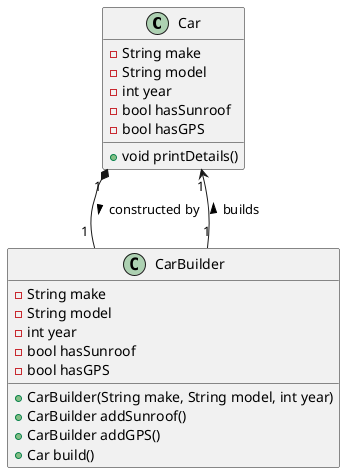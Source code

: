 @startuml

' Define the Car class
class Car {
    - String make
    - String model
    - int year
    - bool hasSunroof
    - bool hasGPS
    + void printDetails()
}

' Define the CarBuilder class
class CarBuilder {
    - String make
    - String model
    - int year
    - bool hasSunroof
    - bool hasGPS
    + CarBuilder(String make, String model, int year)
    + CarBuilder addSunroof()
    + CarBuilder addGPS()
    + Car build()
}

' Define the relationships
CarBuilder "1" --> "1" Car : builds >
Car "1" *-- "1" CarBuilder : constructed by >

@enduml
